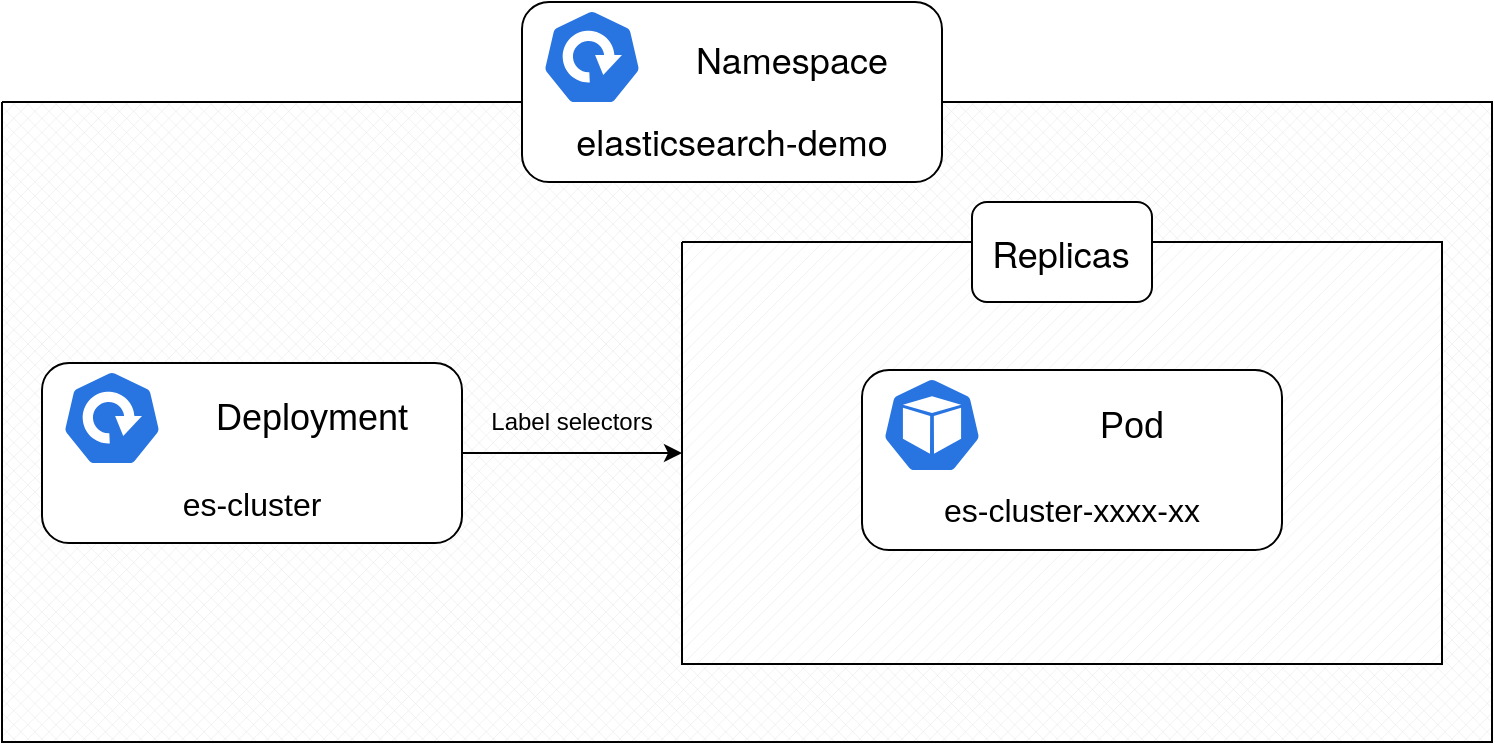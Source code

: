 <mxfile version="13.8.4" type="device"><diagram id="f106602c-feb2-e66a-4537-3a34d633f6aa" name="Page-1"><mxGraphModel dx="1662" dy="772" grid="1" gridSize="10" guides="1" tooltips="1" connect="1" arrows="1" fold="1" page="1" pageScale="1" pageWidth="1169" pageHeight="827" background="#ffffff" math="0" shadow="0"><root><mxCell id="0"/><mxCell id="1" parent="0"/><mxCell id="JcFpqw4FC1o2nYxikP-3-1042" value="" style="verticalLabelPosition=bottom;verticalAlign=top;html=1;shape=mxgraph.basic.patternFillRect;fillStyle=diagGrid;step=5;fillStrokeWidth=0.2;fillStrokeColor=#dddddd;" parent="1" vertex="1"><mxGeometry x="220" y="280" width="745" height="320" as="geometry"/></mxCell><mxCell id="JcFpqw4FC1o2nYxikP-3-1007" value="" style="verticalLabelPosition=bottom;verticalAlign=top;html=1;shape=mxgraph.basic.patternFillRect;fillStyle=diag;step=5;fillStrokeWidth=0.2;fillStrokeColor=#dddddd;" parent="1" vertex="1"><mxGeometry x="560" y="350" width="380" height="211" as="geometry"/></mxCell><mxCell id="JcFpqw4FC1o2nYxikP-3-1018" value="" style="group" parent="1" vertex="1" connectable="0"><mxGeometry x="240" y="410.5" width="210" height="90" as="geometry"/></mxCell><mxCell id="JcFpqw4FC1o2nYxikP-3-1019" value="" style="rounded=1;whiteSpace=wrap;html=1;" parent="JcFpqw4FC1o2nYxikP-3-1018" vertex="1"><mxGeometry width="210" height="90" as="geometry"/></mxCell><mxCell id="JcFpqw4FC1o2nYxikP-3-1021" value="&lt;font style=&quot;font-size: 18px&quot;&gt;Deployment&lt;/font&gt;" style="text;html=1;strokeColor=none;fillColor=none;align=center;verticalAlign=middle;whiteSpace=wrap;rounded=0;" parent="JcFpqw4FC1o2nYxikP-3-1018" vertex="1"><mxGeometry x="70" y="17.5" width="130" height="20" as="geometry"/></mxCell><mxCell id="JcFpqw4FC1o2nYxikP-3-1022" value="&lt;div style=&quot;text-align: left&quot;&gt;es-cluster&lt;/div&gt;" style="text;html=1;strokeColor=none;fillColor=none;align=center;verticalAlign=middle;whiteSpace=wrap;rounded=0;fontSize=16;" parent="JcFpqw4FC1o2nYxikP-3-1018" vertex="1"><mxGeometry x="10" y="60" width="190" height="20" as="geometry"/></mxCell><mxCell id="JcFpqw4FC1o2nYxikP-3-1003" value="" style="html=1;dashed=0;whitespace=wrap;fillColor=#2875E2;strokeColor=#ffffff;points=[[0.005,0.63,0],[0.1,0.2,0],[0.9,0.2,0],[0.5,0,0],[0.995,0.63,0],[0.72,0.99,0],[0.5,1,0],[0.28,0.99,0]];shape=mxgraph.kubernetes.icon;prIcon=deploy" parent="JcFpqw4FC1o2nYxikP-3-1018" vertex="1"><mxGeometry x="10" y="3.5" width="50" height="48" as="geometry"/></mxCell><mxCell id="JcFpqw4FC1o2nYxikP-3-1037" value="" style="group" parent="1" vertex="1" connectable="0"><mxGeometry x="705" y="330" width="90" height="50" as="geometry"/></mxCell><mxCell id="JcFpqw4FC1o2nYxikP-3-1012" value="" style="rounded=1;whiteSpace=wrap;html=1;" parent="JcFpqw4FC1o2nYxikP-3-1037" vertex="1"><mxGeometry width="90" height="50" as="geometry"/></mxCell><mxCell id="JcFpqw4FC1o2nYxikP-3-1010" value="&lt;div style=&quot;text-align: left&quot;&gt;&lt;font face=&quot;helvetica neue, helvetica, arial, sans-serif&quot; style=&quot;font-size: 18px&quot;&gt;&lt;span style=&quot;background-color: rgb(255 , 255 , 255)&quot;&gt;Replicas&lt;/span&gt;&lt;/font&gt;&lt;/div&gt;" style="text;html=1;strokeColor=none;fillColor=none;align=center;verticalAlign=middle;whiteSpace=wrap;rounded=0;" parent="JcFpqw4FC1o2nYxikP-3-1037" vertex="1"><mxGeometry x="19.3" y="15" width="51.41" height="20" as="geometry"/></mxCell><mxCell id="JcFpqw4FC1o2nYxikP-3-1034" style="edgeStyle=orthogonalEdgeStyle;rounded=0;orthogonalLoop=1;jettySize=auto;html=1;exitX=0.5;exitY=1;exitDx=0;exitDy=0;" parent="JcFpqw4FC1o2nYxikP-3-1037" source="JcFpqw4FC1o2nYxikP-3-1010" target="JcFpqw4FC1o2nYxikP-3-1010" edge="1"><mxGeometry x="437.5" y="320" as="geometry"/></mxCell><mxCell id="JcFpqw4FC1o2nYxikP-3-1041" style="edgeStyle=orthogonalEdgeStyle;rounded=0;orthogonalLoop=1;jettySize=auto;html=1;exitX=1;exitY=0.5;exitDx=0;exitDy=0;entryX=0;entryY=0.5;entryDx=0;entryDy=0;entryPerimeter=0;" parent="1" source="JcFpqw4FC1o2nYxikP-3-1019" target="JcFpqw4FC1o2nYxikP-3-1007" edge="1"><mxGeometry relative="1" as="geometry"/></mxCell><mxCell id="JcFpqw4FC1o2nYxikP-3-1049" value="" style="group" parent="1" vertex="1" connectable="0"><mxGeometry x="650" y="414" width="210" height="90" as="geometry"/></mxCell><mxCell id="JcFpqw4FC1o2nYxikP-3-1050" value="" style="rounded=1;whiteSpace=wrap;html=1;" parent="JcFpqw4FC1o2nYxikP-3-1049" vertex="1"><mxGeometry width="210" height="90" as="geometry"/></mxCell><mxCell id="JcFpqw4FC1o2nYxikP-3-1051" value="&lt;font style=&quot;font-size: 18px&quot;&gt;Pod&lt;/font&gt;" style="text;html=1;strokeColor=none;fillColor=none;align=center;verticalAlign=middle;whiteSpace=wrap;rounded=0;" parent="JcFpqw4FC1o2nYxikP-3-1049" vertex="1"><mxGeometry x="70" y="17.5" width="130" height="20" as="geometry"/></mxCell><mxCell id="JcFpqw4FC1o2nYxikP-3-1052" value="&lt;div style=&quot;text-align: left&quot;&gt;es-cluster-xxxx-xx&lt;/div&gt;" style="text;html=1;strokeColor=none;fillColor=none;align=center;verticalAlign=middle;whiteSpace=wrap;rounded=0;fontSize=16;" parent="JcFpqw4FC1o2nYxikP-3-1049" vertex="1"><mxGeometry x="10" y="60" width="190" height="20" as="geometry"/></mxCell><mxCell id="JcFpqw4FC1o2nYxikP-3-1054" value="" style="html=1;dashed=0;whitespace=wrap;fillColor=#2875E2;strokeColor=#ffffff;points=[[0.005,0.63,0],[0.1,0.2,0],[0.9,0.2,0],[0.5,0,0],[0.995,0.63,0],[0.72,0.99,0],[0.5,1,0],[0.28,0.99,0]];shape=mxgraph.kubernetes.icon;prIcon=pod" parent="JcFpqw4FC1o2nYxikP-3-1049" vertex="1"><mxGeometry x="10" y="3.5" width="50" height="48" as="geometry"/></mxCell><mxCell id="JcFpqw4FC1o2nYxikP-3-1055" value="" style="group" parent="1" vertex="1" connectable="0"><mxGeometry x="480" y="230" width="210" height="90" as="geometry"/></mxCell><mxCell id="JcFpqw4FC1o2nYxikP-3-1056" value="" style="rounded=1;whiteSpace=wrap;html=1;" parent="JcFpqw4FC1o2nYxikP-3-1055" vertex="1"><mxGeometry width="210" height="90" as="geometry"/></mxCell><mxCell id="JcFpqw4FC1o2nYxikP-3-1057" value="&lt;span style=&quot;font-family: &amp;#34;helvetica neue&amp;#34; , &amp;#34;helvetica&amp;#34; , &amp;#34;arial&amp;#34; , sans-serif ; font-size: 18px ; text-align: left ; background-color: rgb(255 , 255 , 255)&quot;&gt;Namespace&lt;/span&gt;" style="text;html=1;strokeColor=none;fillColor=none;align=center;verticalAlign=middle;whiteSpace=wrap;rounded=0;" parent="JcFpqw4FC1o2nYxikP-3-1055" vertex="1"><mxGeometry x="70" y="17.5" width="130" height="20" as="geometry"/></mxCell><mxCell id="JcFpqw4FC1o2nYxikP-3-1058" value="&lt;div style=&quot;text-align: left&quot;&gt;&lt;span style=&quot;font-family: &amp;#34;helvetica neue&amp;#34; , &amp;#34;helvetica&amp;#34; , &amp;#34;arial&amp;#34; , sans-serif ; font-size: 18px ; background-color: rgb(255 , 255 , 255)&quot;&gt;elasticsearch-demo&lt;/span&gt;&lt;br&gt;&lt;/div&gt;" style="text;html=1;strokeColor=none;fillColor=none;align=center;verticalAlign=middle;whiteSpace=wrap;rounded=0;fontSize=16;" parent="JcFpqw4FC1o2nYxikP-3-1055" vertex="1"><mxGeometry x="10" y="60" width="190" height="20" as="geometry"/></mxCell><mxCell id="JcFpqw4FC1o2nYxikP-3-1059" value="" style="html=1;dashed=0;whitespace=wrap;fillColor=#2875E2;strokeColor=#ffffff;points=[[0.005,0.63,0],[0.1,0.2,0],[0.9,0.2,0],[0.5,0,0],[0.995,0.63,0],[0.72,0.99,0],[0.5,1,0],[0.28,0.99,0]];shape=mxgraph.kubernetes.icon;prIcon=deploy" parent="JcFpqw4FC1o2nYxikP-3-1055" vertex="1"><mxGeometry x="10" y="3.5" width="50" height="48" as="geometry"/></mxCell><mxCell id="JcFpqw4FC1o2nYxikP-3-1061" value="Label selectors" style="text;html=1;strokeColor=none;fillColor=none;align=center;verticalAlign=middle;whiteSpace=wrap;rounded=0;" parent="1" vertex="1"><mxGeometry x="460" y="430" width="90" height="20" as="geometry"/></mxCell></root></mxGraphModel></diagram></mxfile>